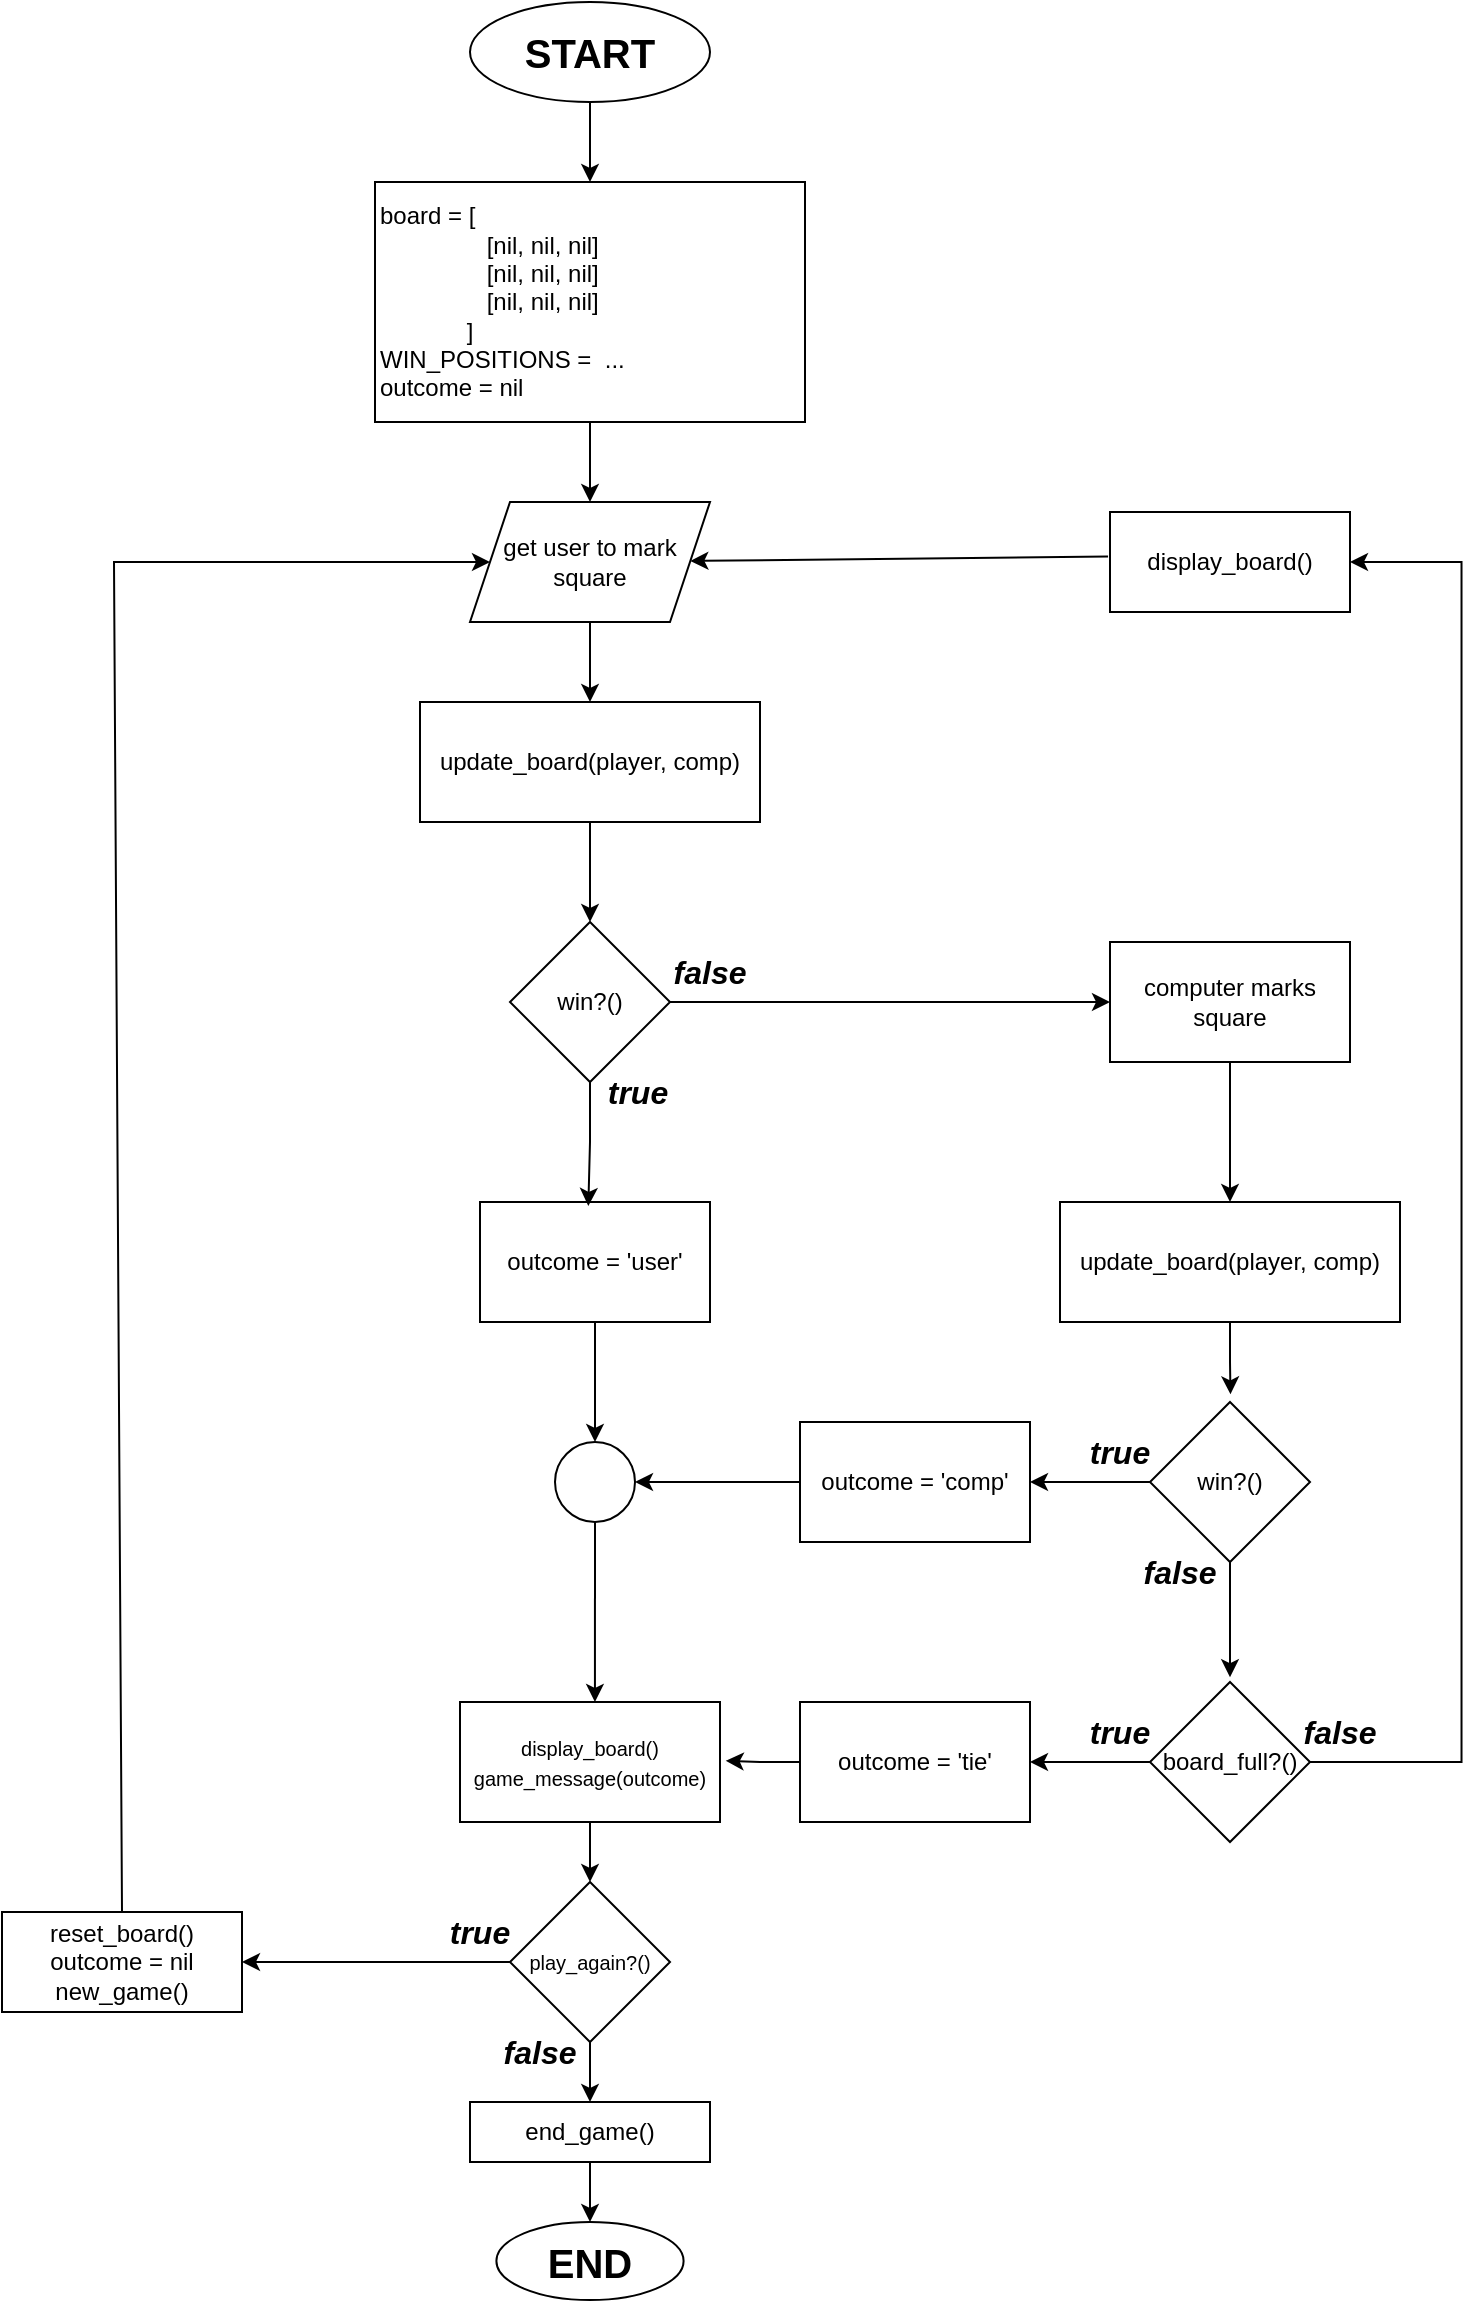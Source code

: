 <mxfile version="24.0.1" type="device">
  <diagram id="C5RBs43oDa-KdzZeNtuy" name="Page-1">
    <mxGraphModel dx="877" dy="597" grid="1" gridSize="10" guides="1" tooltips="1" connect="1" arrows="1" fold="1" page="1" pageScale="1" pageWidth="827" pageHeight="1169" math="0" shadow="0">
      <root>
        <mxCell id="WIyWlLk6GJQsqaUBKTNV-0" />
        <mxCell id="WIyWlLk6GJQsqaUBKTNV-1" parent="WIyWlLk6GJQsqaUBKTNV-0" />
        <mxCell id="HFUvoCJiVVyaj49G1ueH-1" value="&lt;font style=&quot;font-size: 20px;&quot;&gt;&lt;b&gt;START&lt;/b&gt;&lt;/font&gt;" style="ellipse;whiteSpace=wrap;html=1;" vertex="1" parent="WIyWlLk6GJQsqaUBKTNV-1">
          <mxGeometry x="305" y="20" width="120" height="50" as="geometry" />
        </mxCell>
        <mxCell id="HFUvoCJiVVyaj49G1ueH-4" style="edgeStyle=orthogonalEdgeStyle;rounded=0;orthogonalLoop=1;jettySize=auto;html=1;" edge="1" parent="WIyWlLk6GJQsqaUBKTNV-1" source="HFUvoCJiVVyaj49G1ueH-2" target="HFUvoCJiVVyaj49G1ueH-5">
          <mxGeometry relative="1" as="geometry">
            <mxPoint x="365.0" y="290" as="targetPoint" />
          </mxGeometry>
        </mxCell>
        <mxCell id="HFUvoCJiVVyaj49G1ueH-2" value="&lt;div style=&quot;&quot;&gt;&lt;span style=&quot;background-color: initial;&quot;&gt;board = [&lt;/span&gt;&lt;/div&gt;&lt;div style=&quot;&quot;&gt;&lt;span style=&quot;background-color: initial;&quot;&gt;&lt;span style=&quot;white-space: pre;&quot;&gt;&#x9;&lt;/span&gt;&lt;span style=&quot;white-space: pre;&quot;&gt;&#x9;&lt;/span&gt;[nil, nil, nil]&lt;/span&gt;&lt;/div&gt;&lt;div style=&quot;&quot;&gt;&lt;div style=&quot;&quot;&gt;&lt;span style=&quot;background-color: initial;&quot;&gt;&lt;span style=&quot;white-space: pre;&quot;&gt;&#x9;&lt;/span&gt;&lt;span style=&quot;white-space: pre;&quot;&gt;&#x9;&lt;/span&gt;[nil, nil, nil]&lt;/span&gt;&lt;/div&gt;&lt;span style=&quot;background-color: initial;&quot;&gt;&lt;div style=&quot;&quot;&gt;&lt;span style=&quot;background-color: initial;&quot;&gt;&lt;span style=&quot;white-space: pre;&quot;&gt;&#x9;&lt;/span&gt;&lt;span style=&quot;white-space: pre;&quot;&gt;&#x9;&lt;/span&gt;[nil, nil, nil]&lt;/span&gt;&lt;/div&gt;&lt;/span&gt;&lt;/div&gt;&lt;div style=&quot;&quot;&gt;&lt;span style=&quot;background-color: initial;&quot;&gt;&amp;nbsp; &amp;nbsp; &lt;span style=&quot;white-space: pre;&quot;&gt;&#x9;&lt;/span&gt;&amp;nbsp; &amp;nbsp; &amp;nbsp;]&amp;nbsp; &amp;nbsp; &amp;nbsp;&lt;/span&gt;&lt;/div&gt;&lt;div style=&quot;&quot;&gt;WIN_POSITIONS =&amp;nbsp; ...&lt;br&gt;&lt;/div&gt;&lt;div style=&quot;&quot;&gt;outcome = nil&lt;/div&gt;" style="rounded=0;whiteSpace=wrap;html=1;align=left;" vertex="1" parent="WIyWlLk6GJQsqaUBKTNV-1">
          <mxGeometry x="257.5" y="110" width="215" height="120" as="geometry" />
        </mxCell>
        <mxCell id="HFUvoCJiVVyaj49G1ueH-95" style="edgeStyle=orthogonalEdgeStyle;rounded=0;orthogonalLoop=1;jettySize=auto;html=1;" edge="1" parent="WIyWlLk6GJQsqaUBKTNV-1" source="HFUvoCJiVVyaj49G1ueH-5" target="HFUvoCJiVVyaj49G1ueH-94">
          <mxGeometry relative="1" as="geometry" />
        </mxCell>
        <mxCell id="HFUvoCJiVVyaj49G1ueH-5" value="get user to mark square" style="shape=parallelogram;perimeter=parallelogramPerimeter;whiteSpace=wrap;html=1;fixedSize=1;" vertex="1" parent="WIyWlLk6GJQsqaUBKTNV-1">
          <mxGeometry x="305.0" y="270" width="120" height="60" as="geometry" />
        </mxCell>
        <mxCell id="HFUvoCJiVVyaj49G1ueH-124" style="edgeStyle=orthogonalEdgeStyle;rounded=0;orthogonalLoop=1;jettySize=auto;html=1;entryX=0.5;entryY=0;entryDx=0;entryDy=0;" edge="1" parent="WIyWlLk6GJQsqaUBKTNV-1" source="HFUvoCJiVVyaj49G1ueH-6" target="HFUvoCJiVVyaj49G1ueH-123">
          <mxGeometry relative="1" as="geometry" />
        </mxCell>
        <mxCell id="HFUvoCJiVVyaj49G1ueH-6" value="computer marks square" style="whiteSpace=wrap;html=1;" vertex="1" parent="WIyWlLk6GJQsqaUBKTNV-1">
          <mxGeometry x="625.0" y="490" width="120" height="60" as="geometry" />
        </mxCell>
        <mxCell id="HFUvoCJiVVyaj49G1ueH-65" style="edgeStyle=orthogonalEdgeStyle;rounded=0;orthogonalLoop=1;jettySize=auto;html=1;entryX=0.5;entryY=0;entryDx=0;entryDy=0;" edge="1" parent="WIyWlLk6GJQsqaUBKTNV-1" source="HFUvoCJiVVyaj49G1ueH-1" target="HFUvoCJiVVyaj49G1ueH-2">
          <mxGeometry relative="1" as="geometry" />
        </mxCell>
        <mxCell id="HFUvoCJiVVyaj49G1ueH-69" value="win?()" style="rhombus;whiteSpace=wrap;html=1;" vertex="1" parent="WIyWlLk6GJQsqaUBKTNV-1">
          <mxGeometry x="325" y="480" width="80" height="80" as="geometry" />
        </mxCell>
        <mxCell id="HFUvoCJiVVyaj49G1ueH-74" value="" style="endArrow=classic;html=1;rounded=0;exitX=1;exitY=0.5;exitDx=0;exitDy=0;entryX=0;entryY=0.5;entryDx=0;entryDy=0;" edge="1" parent="WIyWlLk6GJQsqaUBKTNV-1" source="HFUvoCJiVVyaj49G1ueH-69" target="HFUvoCJiVVyaj49G1ueH-6">
          <mxGeometry width="50" height="50" relative="1" as="geometry">
            <mxPoint x="452.5" y="505" as="sourcePoint" />
            <mxPoint x="502.5" y="520" as="targetPoint" />
          </mxGeometry>
        </mxCell>
        <mxCell id="HFUvoCJiVVyaj49G1ueH-88" style="edgeStyle=orthogonalEdgeStyle;rounded=0;orthogonalLoop=1;jettySize=auto;html=1;entryX=0.5;entryY=0;entryDx=0;entryDy=0;" edge="1" parent="WIyWlLk6GJQsqaUBKTNV-1" source="HFUvoCJiVVyaj49G1ueH-80" target="HFUvoCJiVVyaj49G1ueH-86">
          <mxGeometry relative="1" as="geometry" />
        </mxCell>
        <mxCell id="HFUvoCJiVVyaj49G1ueH-80" value="outcome = &#39;user&#39;" style="whiteSpace=wrap;html=1;align=center;" vertex="1" parent="WIyWlLk6GJQsqaUBKTNV-1">
          <mxGeometry x="310" y="620" width="115" height="60" as="geometry" />
        </mxCell>
        <mxCell id="HFUvoCJiVVyaj49G1ueH-102" style="edgeStyle=orthogonalEdgeStyle;rounded=0;orthogonalLoop=1;jettySize=auto;html=1;entryX=1;entryY=0.5;entryDx=0;entryDy=0;" edge="1" parent="WIyWlLk6GJQsqaUBKTNV-1" source="HFUvoCJiVVyaj49G1ueH-82" target="HFUvoCJiVVyaj49G1ueH-84">
          <mxGeometry relative="1" as="geometry" />
        </mxCell>
        <mxCell id="HFUvoCJiVVyaj49G1ueH-82" value="win?()" style="rhombus;whiteSpace=wrap;html=1;" vertex="1" parent="WIyWlLk6GJQsqaUBKTNV-1">
          <mxGeometry x="645" y="720" width="80" height="80" as="geometry" />
        </mxCell>
        <mxCell id="HFUvoCJiVVyaj49G1ueH-103" style="edgeStyle=orthogonalEdgeStyle;rounded=0;orthogonalLoop=1;jettySize=auto;html=1;entryX=1;entryY=0.5;entryDx=0;entryDy=0;" edge="1" parent="WIyWlLk6GJQsqaUBKTNV-1" source="HFUvoCJiVVyaj49G1ueH-84" target="HFUvoCJiVVyaj49G1ueH-86">
          <mxGeometry relative="1" as="geometry" />
        </mxCell>
        <mxCell id="HFUvoCJiVVyaj49G1ueH-84" value="outcome = &#39;comp&#39;" style="whiteSpace=wrap;html=1;align=center;" vertex="1" parent="WIyWlLk6GJQsqaUBKTNV-1">
          <mxGeometry x="470" y="730" width="115" height="60" as="geometry" />
        </mxCell>
        <mxCell id="HFUvoCJiVVyaj49G1ueH-113" style="edgeStyle=orthogonalEdgeStyle;rounded=0;orthogonalLoop=1;jettySize=auto;html=1;entryX=0.519;entryY=0;entryDx=0;entryDy=0;entryPerimeter=0;" edge="1" parent="WIyWlLk6GJQsqaUBKTNV-1" source="HFUvoCJiVVyaj49G1ueH-86" target="HFUvoCJiVVyaj49G1ueH-114">
          <mxGeometry relative="1" as="geometry">
            <mxPoint x="367.5" y="830" as="targetPoint" />
          </mxGeometry>
        </mxCell>
        <mxCell id="HFUvoCJiVVyaj49G1ueH-86" value="" style="ellipse;whiteSpace=wrap;html=1;aspect=fixed;" vertex="1" parent="WIyWlLk6GJQsqaUBKTNV-1">
          <mxGeometry x="347.5" y="740" width="40" height="40" as="geometry" />
        </mxCell>
        <mxCell id="HFUvoCJiVVyaj49G1ueH-96" style="edgeStyle=orthogonalEdgeStyle;rounded=0;orthogonalLoop=1;jettySize=auto;html=1;entryX=0.5;entryY=0;entryDx=0;entryDy=0;" edge="1" parent="WIyWlLk6GJQsqaUBKTNV-1" source="HFUvoCJiVVyaj49G1ueH-94" target="HFUvoCJiVVyaj49G1ueH-69">
          <mxGeometry relative="1" as="geometry" />
        </mxCell>
        <mxCell id="HFUvoCJiVVyaj49G1ueH-94" value="update_board(player, comp)" style="whiteSpace=wrap;html=1;align=center;" vertex="1" parent="WIyWlLk6GJQsqaUBKTNV-1">
          <mxGeometry x="280" y="370" width="170" height="60" as="geometry" />
        </mxCell>
        <mxCell id="HFUvoCJiVVyaj49G1ueH-101" style="edgeStyle=orthogonalEdgeStyle;rounded=0;orthogonalLoop=1;jettySize=auto;html=1;entryX=0.471;entryY=0.033;entryDx=0;entryDy=0;entryPerimeter=0;" edge="1" parent="WIyWlLk6GJQsqaUBKTNV-1" source="HFUvoCJiVVyaj49G1ueH-69" target="HFUvoCJiVVyaj49G1ueH-80">
          <mxGeometry relative="1" as="geometry" />
        </mxCell>
        <mxCell id="HFUvoCJiVVyaj49G1ueH-104" value="&lt;i style=&quot;font-size: 16px;&quot;&gt;&lt;b style=&quot;font-size: 16px;&quot;&gt;false&lt;/b&gt;&lt;/i&gt;" style="text;html=1;align=center;verticalAlign=middle;whiteSpace=wrap;rounded=0;fontSize=16;" vertex="1" parent="WIyWlLk6GJQsqaUBKTNV-1">
          <mxGeometry x="395" y="490" width="60" height="30" as="geometry" />
        </mxCell>
        <mxCell id="HFUvoCJiVVyaj49G1ueH-105" value="&lt;i style=&quot;font-size: 16px;&quot;&gt;&lt;b style=&quot;font-size: 16px;&quot;&gt;true&lt;/b&gt;&lt;/i&gt;" style="text;html=1;align=center;verticalAlign=middle;whiteSpace=wrap;rounded=0;fontSize=16;" vertex="1" parent="WIyWlLk6GJQsqaUBKTNV-1">
          <mxGeometry x="359" y="550" width="60" height="30" as="geometry" />
        </mxCell>
        <mxCell id="HFUvoCJiVVyaj49G1ueH-106" value="&lt;i style=&quot;font-size: 16px;&quot;&gt;&lt;b style=&quot;font-size: 16px;&quot;&gt;false&lt;/b&gt;&lt;/i&gt;" style="text;html=1;align=center;verticalAlign=middle;whiteSpace=wrap;rounded=0;fontSize=16;" vertex="1" parent="WIyWlLk6GJQsqaUBKTNV-1">
          <mxGeometry x="630" y="790" width="60" height="30" as="geometry" />
        </mxCell>
        <mxCell id="HFUvoCJiVVyaj49G1ueH-107" value="&lt;i style=&quot;font-size: 16px;&quot;&gt;&lt;b style=&quot;font-size: 16px;&quot;&gt;true&lt;/b&gt;&lt;/i&gt;" style="text;html=1;align=center;verticalAlign=middle;whiteSpace=wrap;rounded=0;fontSize=16;" vertex="1" parent="WIyWlLk6GJQsqaUBKTNV-1">
          <mxGeometry x="600" y="730" width="60" height="30" as="geometry" />
        </mxCell>
        <mxCell id="HFUvoCJiVVyaj49G1ueH-116" style="edgeStyle=orthogonalEdgeStyle;rounded=0;orthogonalLoop=1;jettySize=auto;html=1;entryX=1;entryY=0.5;entryDx=0;entryDy=0;" edge="1" parent="WIyWlLk6GJQsqaUBKTNV-1" source="HFUvoCJiVVyaj49G1ueH-110" target="HFUvoCJiVVyaj49G1ueH-115">
          <mxGeometry relative="1" as="geometry" />
        </mxCell>
        <mxCell id="HFUvoCJiVVyaj49G1ueH-110" value="board_full?()" style="rhombus;whiteSpace=wrap;html=1;" vertex="1" parent="WIyWlLk6GJQsqaUBKTNV-1">
          <mxGeometry x="645" y="860" width="80" height="80" as="geometry" />
        </mxCell>
        <mxCell id="HFUvoCJiVVyaj49G1ueH-112" style="edgeStyle=orthogonalEdgeStyle;rounded=0;orthogonalLoop=1;jettySize=auto;html=1;entryX=0.5;entryY=-0.03;entryDx=0;entryDy=0;entryPerimeter=0;" edge="1" parent="WIyWlLk6GJQsqaUBKTNV-1" source="HFUvoCJiVVyaj49G1ueH-82" target="HFUvoCJiVVyaj49G1ueH-110">
          <mxGeometry relative="1" as="geometry" />
        </mxCell>
        <mxCell id="HFUvoCJiVVyaj49G1ueH-114" value="&lt;font style=&quot;font-size: 10px;&quot;&gt;display_board()&lt;br&gt;game_message(outcome)&lt;br&gt;&lt;/font&gt;" style="whiteSpace=wrap;html=1;align=center;" vertex="1" parent="WIyWlLk6GJQsqaUBKTNV-1">
          <mxGeometry x="300" y="870" width="130" height="60" as="geometry" />
        </mxCell>
        <mxCell id="HFUvoCJiVVyaj49G1ueH-115" value="outcome = &#39;tie&#39;" style="whiteSpace=wrap;html=1;align=center;" vertex="1" parent="WIyWlLk6GJQsqaUBKTNV-1">
          <mxGeometry x="470" y="870" width="115" height="60" as="geometry" />
        </mxCell>
        <mxCell id="HFUvoCJiVVyaj49G1ueH-117" style="edgeStyle=orthogonalEdgeStyle;rounded=0;orthogonalLoop=1;jettySize=auto;html=1;entryX=1.022;entryY=0.49;entryDx=0;entryDy=0;entryPerimeter=0;" edge="1" parent="WIyWlLk6GJQsqaUBKTNV-1" source="HFUvoCJiVVyaj49G1ueH-115" target="HFUvoCJiVVyaj49G1ueH-114">
          <mxGeometry relative="1" as="geometry" />
        </mxCell>
        <mxCell id="HFUvoCJiVVyaj49G1ueH-118" value="&lt;i style=&quot;font-size: 16px;&quot;&gt;&lt;b style=&quot;font-size: 16px;&quot;&gt;true&lt;/b&gt;&lt;/i&gt;" style="text;html=1;align=center;verticalAlign=middle;whiteSpace=wrap;rounded=0;fontSize=16;" vertex="1" parent="WIyWlLk6GJQsqaUBKTNV-1">
          <mxGeometry x="600" y="870" width="60" height="30" as="geometry" />
        </mxCell>
        <mxCell id="HFUvoCJiVVyaj49G1ueH-121" value="" style="endArrow=classic;html=1;rounded=0;exitX=-0.008;exitY=0.446;exitDx=0;exitDy=0;exitPerimeter=0;" edge="1" parent="WIyWlLk6GJQsqaUBKTNV-1" source="HFUvoCJiVVyaj49G1ueH-149" target="HFUvoCJiVVyaj49G1ueH-5">
          <mxGeometry width="50" height="50" relative="1" as="geometry">
            <mxPoint x="735.76" y="900" as="sourcePoint" />
            <mxPoint x="430.0" y="300.6" as="targetPoint" />
            <Array as="points" />
          </mxGeometry>
        </mxCell>
        <mxCell id="HFUvoCJiVVyaj49G1ueH-122" value="&lt;i style=&quot;font-size: 16px;&quot;&gt;&lt;b style=&quot;font-size: 16px;&quot;&gt;false&lt;/b&gt;&lt;/i&gt;" style="text;html=1;align=center;verticalAlign=middle;whiteSpace=wrap;rounded=0;fontSize=16;" vertex="1" parent="WIyWlLk6GJQsqaUBKTNV-1">
          <mxGeometry x="710" y="870" width="60" height="30" as="geometry" />
        </mxCell>
        <mxCell id="HFUvoCJiVVyaj49G1ueH-123" value="update_board(player, comp)" style="whiteSpace=wrap;html=1;align=center;" vertex="1" parent="WIyWlLk6GJQsqaUBKTNV-1">
          <mxGeometry x="600" y="620" width="170" height="60" as="geometry" />
        </mxCell>
        <mxCell id="HFUvoCJiVVyaj49G1ueH-126" style="edgeStyle=orthogonalEdgeStyle;rounded=0;orthogonalLoop=1;jettySize=auto;html=1;entryX=0.503;entryY=-0.048;entryDx=0;entryDy=0;entryPerimeter=0;" edge="1" parent="WIyWlLk6GJQsqaUBKTNV-1" source="HFUvoCJiVVyaj49G1ueH-123" target="HFUvoCJiVVyaj49G1ueH-82">
          <mxGeometry relative="1" as="geometry" />
        </mxCell>
        <mxCell id="HFUvoCJiVVyaj49G1ueH-135" style="edgeStyle=orthogonalEdgeStyle;rounded=0;orthogonalLoop=1;jettySize=auto;html=1;entryX=1;entryY=0.5;entryDx=0;entryDy=0;" edge="1" parent="WIyWlLk6GJQsqaUBKTNV-1" source="HFUvoCJiVVyaj49G1ueH-127" target="HFUvoCJiVVyaj49G1ueH-143">
          <mxGeometry relative="1" as="geometry">
            <mxPoint x="230" y="990" as="targetPoint" />
          </mxGeometry>
        </mxCell>
        <mxCell id="HFUvoCJiVVyaj49G1ueH-141" style="edgeStyle=orthogonalEdgeStyle;rounded=0;orthogonalLoop=1;jettySize=auto;html=1;entryX=0.5;entryY=0;entryDx=0;entryDy=0;" edge="1" parent="WIyWlLk6GJQsqaUBKTNV-1" source="HFUvoCJiVVyaj49G1ueH-127" target="HFUvoCJiVVyaj49G1ueH-140">
          <mxGeometry relative="1" as="geometry" />
        </mxCell>
        <mxCell id="HFUvoCJiVVyaj49G1ueH-127" value="&lt;font style=&quot;font-size: 10px;&quot;&gt;play_again?()&lt;/font&gt;" style="rhombus;whiteSpace=wrap;html=1;" vertex="1" parent="WIyWlLk6GJQsqaUBKTNV-1">
          <mxGeometry x="325" y="960" width="80" height="80" as="geometry" />
        </mxCell>
        <mxCell id="HFUvoCJiVVyaj49G1ueH-130" value="&lt;font style=&quot;font-size: 20px;&quot;&gt;&lt;b&gt;END&lt;/b&gt;&lt;/font&gt;" style="ellipse;whiteSpace=wrap;html=1;" vertex="1" parent="WIyWlLk6GJQsqaUBKTNV-1">
          <mxGeometry x="318.2" y="1130" width="93.6" height="39" as="geometry" />
        </mxCell>
        <mxCell id="HFUvoCJiVVyaj49G1ueH-138" value="" style="endArrow=classic;html=1;rounded=0;exitX=0.5;exitY=1;exitDx=0;exitDy=0;entryX=0.5;entryY=0;entryDx=0;entryDy=0;" edge="1" parent="WIyWlLk6GJQsqaUBKTNV-1" source="HFUvoCJiVVyaj49G1ueH-114" target="HFUvoCJiVVyaj49G1ueH-127">
          <mxGeometry width="50" height="50" relative="1" as="geometry">
            <mxPoint x="330" y="970" as="sourcePoint" />
            <mxPoint x="380" y="920" as="targetPoint" />
          </mxGeometry>
        </mxCell>
        <mxCell id="HFUvoCJiVVyaj49G1ueH-142" style="edgeStyle=orthogonalEdgeStyle;rounded=0;orthogonalLoop=1;jettySize=auto;html=1;entryX=0.5;entryY=0;entryDx=0;entryDy=0;" edge="1" parent="WIyWlLk6GJQsqaUBKTNV-1" source="HFUvoCJiVVyaj49G1ueH-140" target="HFUvoCJiVVyaj49G1ueH-130">
          <mxGeometry relative="1" as="geometry" />
        </mxCell>
        <mxCell id="HFUvoCJiVVyaj49G1ueH-140" value="end_game()" style="rounded=0;whiteSpace=wrap;html=1;" vertex="1" parent="WIyWlLk6GJQsqaUBKTNV-1">
          <mxGeometry x="305" y="1070" width="120" height="30" as="geometry" />
        </mxCell>
        <mxCell id="HFUvoCJiVVyaj49G1ueH-143" value="reset_board()&lt;br&gt;outcome = nil&lt;div&gt;new_game()&lt;/div&gt;" style="rounded=0;whiteSpace=wrap;html=1;" vertex="1" parent="WIyWlLk6GJQsqaUBKTNV-1">
          <mxGeometry x="71" y="975" width="120" height="50" as="geometry" />
        </mxCell>
        <mxCell id="HFUvoCJiVVyaj49G1ueH-144" value="&lt;i style=&quot;font-size: 16px;&quot;&gt;&lt;b style=&quot;font-size: 16px;&quot;&gt;true&lt;/b&gt;&lt;/i&gt;" style="text;html=1;align=center;verticalAlign=middle;whiteSpace=wrap;rounded=0;fontSize=16;" vertex="1" parent="WIyWlLk6GJQsqaUBKTNV-1">
          <mxGeometry x="280" y="970" width="60" height="30" as="geometry" />
        </mxCell>
        <mxCell id="HFUvoCJiVVyaj49G1ueH-145" value="&lt;i style=&quot;font-size: 16px;&quot;&gt;&lt;b style=&quot;font-size: 16px;&quot;&gt;false&lt;/b&gt;&lt;/i&gt;" style="text;html=1;align=center;verticalAlign=middle;whiteSpace=wrap;rounded=0;fontSize=16;" vertex="1" parent="WIyWlLk6GJQsqaUBKTNV-1">
          <mxGeometry x="310" y="1030" width="60" height="30" as="geometry" />
        </mxCell>
        <mxCell id="HFUvoCJiVVyaj49G1ueH-146" value="" style="endArrow=classic;html=1;rounded=0;exitX=0.5;exitY=0;exitDx=0;exitDy=0;entryX=0;entryY=0.5;entryDx=0;entryDy=0;" edge="1" parent="WIyWlLk6GJQsqaUBKTNV-1" source="HFUvoCJiVVyaj49G1ueH-143" target="HFUvoCJiVVyaj49G1ueH-5">
          <mxGeometry width="50" height="50" relative="1" as="geometry">
            <mxPoint x="129.09" y="970" as="sourcePoint" />
            <mxPoint x="127" y="250" as="targetPoint" />
            <Array as="points">
              <mxPoint x="127" y="300" />
            </Array>
          </mxGeometry>
        </mxCell>
        <mxCell id="HFUvoCJiVVyaj49G1ueH-150" value="" style="endArrow=classic;html=1;rounded=0;exitX=0.25;exitY=1;exitDx=0;exitDy=0;" edge="1" parent="WIyWlLk6GJQsqaUBKTNV-1" source="HFUvoCJiVVyaj49G1ueH-122" target="HFUvoCJiVVyaj49G1ueH-149">
          <mxGeometry width="50" height="50" relative="1" as="geometry">
            <mxPoint x="725" y="900" as="sourcePoint" />
            <mxPoint x="415" y="300" as="targetPoint" />
            <Array as="points">
              <mxPoint x="800.76" y="900" />
              <mxPoint x="800.76" y="660" />
              <mxPoint x="800.76" y="300" />
            </Array>
          </mxGeometry>
        </mxCell>
        <mxCell id="HFUvoCJiVVyaj49G1ueH-149" value="display_board()" style="rounded=0;whiteSpace=wrap;html=1;" vertex="1" parent="WIyWlLk6GJQsqaUBKTNV-1">
          <mxGeometry x="625" y="275" width="120" height="50" as="geometry" />
        </mxCell>
      </root>
    </mxGraphModel>
  </diagram>
</mxfile>
